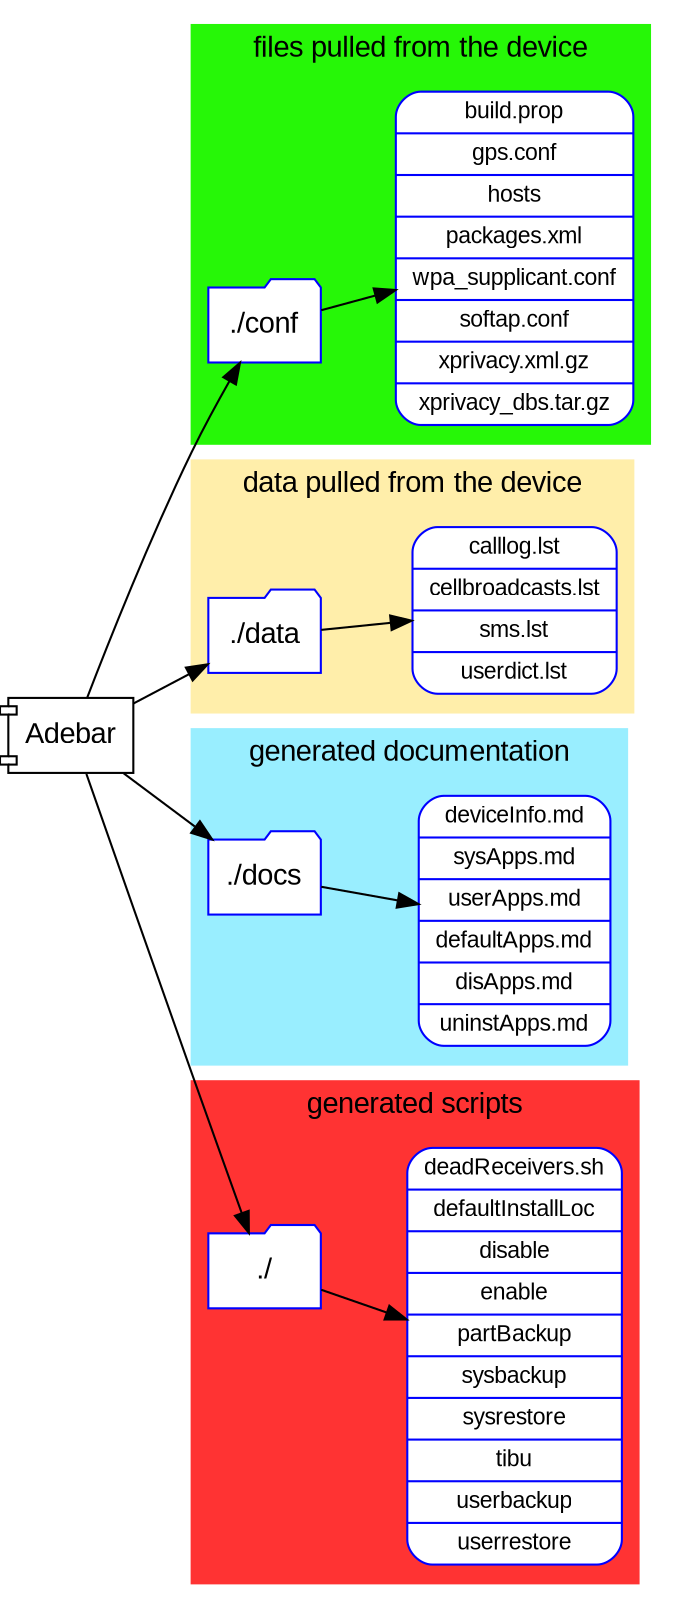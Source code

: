 digraph AdebarFiles {
/* Files generated by Adebar. Graphviz data file. */

  fontname = Arial;
  node [ fontname = Arial ];
  rankdir = LR;

  subgraph cluster_conf {
    rankdir = LR;
    style = filled;
    color = "#26f707";
    node [ style=filled, color=blue, fillcolor=white ];
    label = "files pulled from the device";

    conf [ shape = folder, label = "./conf" ];
    conffiles [ shape = Mrecord, fontsize = 11, label = "build.prop|gps.conf|hosts|packages.xml|wpa_supplicant.conf|softap.conf|xprivacy.xml.gz|xprivacy_dbs.tar.gz" ];
    conf -> conffiles;
  }

  subgraph cluster_data {
    rankdir = LR;
    style = filled;
    color = "#ffeeaa";
    node [ style=filled, color=blue, fillcolor=white ];
    label = "data pulled from the device";

    data [ shape = folder, label = "./data" ];
    datafiles [ shape = Mrecord, fontsize = 11, label = "calllog.lst|cellbroadcasts.lst|sms.lst|userdict.lst" ];
    data -> datafiles;
  }

  subgraph cluster_doc {
    rankdir = LR;
    style = filled;
    color = "#99eeff";
    node [ style=filled, color=blue, fillcolor=white ];
    label = "generated documentation"

    docs [ shape = folder, label = "./docs" ];
    docfiles [ shape = Mrecord, fontsize = 11, label = "deviceInfo.md|sysApps.md|userApps.md|defaultApps.md|disApps.md|uninstApps.md" ];
    docs -> docfiles;
  }

  subgraph cluster_scripts {
    rankdir = LR;
    style = filled;
    color = "#ff3333";
    node [ style=filled, color=blue, fillcolor=white ];
    label = "generated scripts";

    scripts [ shape = folder, label = "./" ];
    scriptfiles [ shape= Mrecord, fontsize = 11, label = "deadReceivers.sh|defaultInstallLoc|disable|enable|partBackup|sysbackup|sysrestore|tibu|userbackup|userrestore" ];
    scripts -> scriptfiles;
  }

  Adebar [ shape = component ];
  Adebar -> conf;
  Adebar -> data;
  Adebar -> docs;
  Adebar -> scripts;

}
